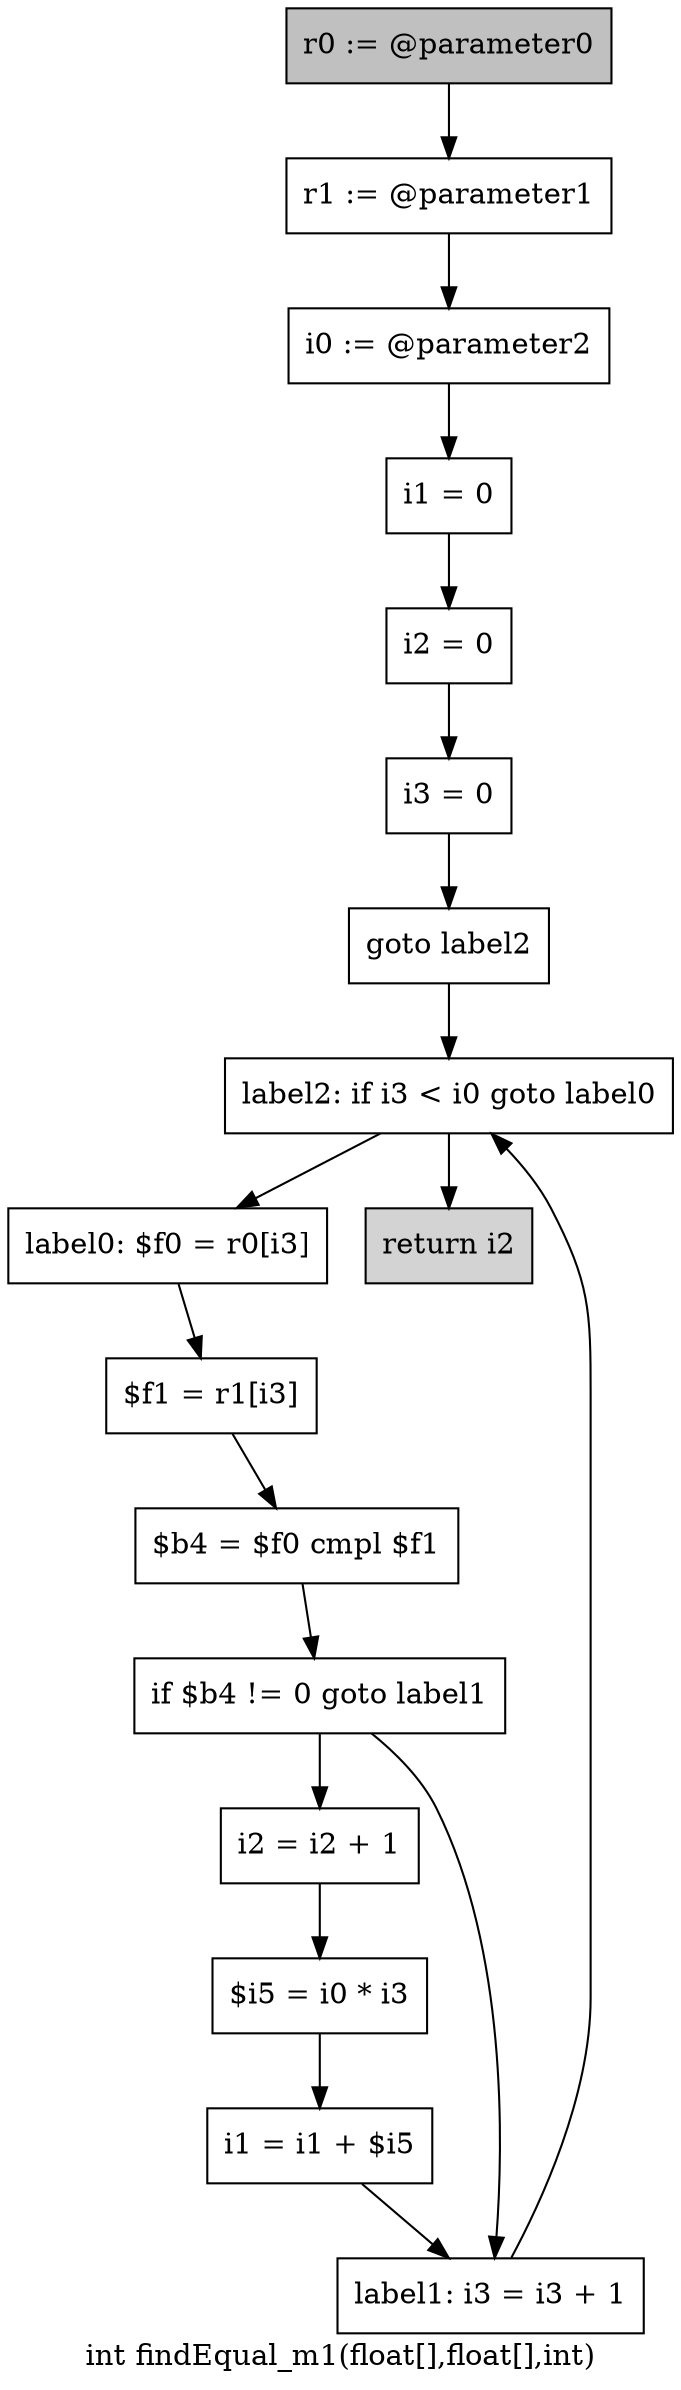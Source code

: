 digraph "int findEqual_m1(float[],float[],int)" {
    label="int findEqual_m1(float[],float[],int)";
    node [shape=box];
    "0" [style=filled,fillcolor=gray,label="r0 := @parameter0",];
    "1" [label="r1 := @parameter1",];
    "0"->"1";
    "2" [label="i0 := @parameter2",];
    "1"->"2";
    "3" [label="i1 = 0",];
    "2"->"3";
    "4" [label="i2 = 0",];
    "3"->"4";
    "5" [label="i3 = 0",];
    "4"->"5";
    "6" [label="goto label2",];
    "5"->"6";
    "15" [label="label2: if i3 < i0 goto label0",];
    "6"->"15";
    "7" [label="label0: $f0 = r0[i3]",];
    "8" [label="$f1 = r1[i3]",];
    "7"->"8";
    "9" [label="$b4 = $f0 cmpl $f1",];
    "8"->"9";
    "10" [label="if $b4 != 0 goto label1",];
    "9"->"10";
    "11" [label="i2 = i2 + 1",];
    "10"->"11";
    "14" [label="label1: i3 = i3 + 1",];
    "10"->"14";
    "12" [label="$i5 = i0 * i3",];
    "11"->"12";
    "13" [label="i1 = i1 + $i5",];
    "12"->"13";
    "13"->"14";
    "14"->"15";
    "15"->"7";
    "16" [style=filled,fillcolor=lightgray,label="return i2",];
    "15"->"16";
}
